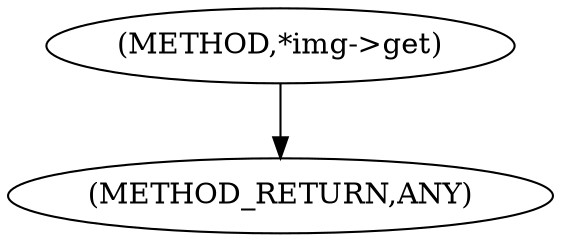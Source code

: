 digraph "*img-&gt;get" {  
"100614" [label = <(METHOD,*img-&gt;get)> ]
"100619" [label = <(METHOD_RETURN,ANY)> ]
  "100614" -> "100619" 
}
